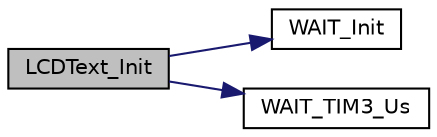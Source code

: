 digraph "LCDText_Init"
{
 // LATEX_PDF_SIZE
  edge [fontname="Helvetica",fontsize="10",labelfontname="Helvetica",labelfontsize="10"];
  node [fontname="Helvetica",fontsize="10",shape=record];
  rankdir="LR";
  Node1 [label="LCDText_Init",height=0.2,width=0.4,color="black", fillcolor="grey75", style="filled", fontcolor="black",tooltip="Initialises the LCDText API."];
  Node1 -> Node2 [color="midnightblue",fontsize="10",style="solid",fontname="Helvetica"];
  Node2 [label="WAIT_Init",height=0.2,width=0.4,color="black", fillcolor="white", style="filled",URL="$df/d7c/group__WAIT__Public__Functions.html#ga91b11c310cfddcbf9c635b3e93e30f35",tooltip="Initialises the wait API, using the desired resource."];
  Node1 -> Node3 [color="midnightblue",fontsize="10",style="solid",fontname="Helvetica"];
  Node3 [label="WAIT_TIM3_Us",height=0.2,width=0.4,color="black", fillcolor="white", style="filled",URL="$df/d7c/group__WAIT__Public__Functions.html#ga89016719bfb6e4f865190ddb68b39c22",tooltip="Waits a number of milliseconds."];
}
